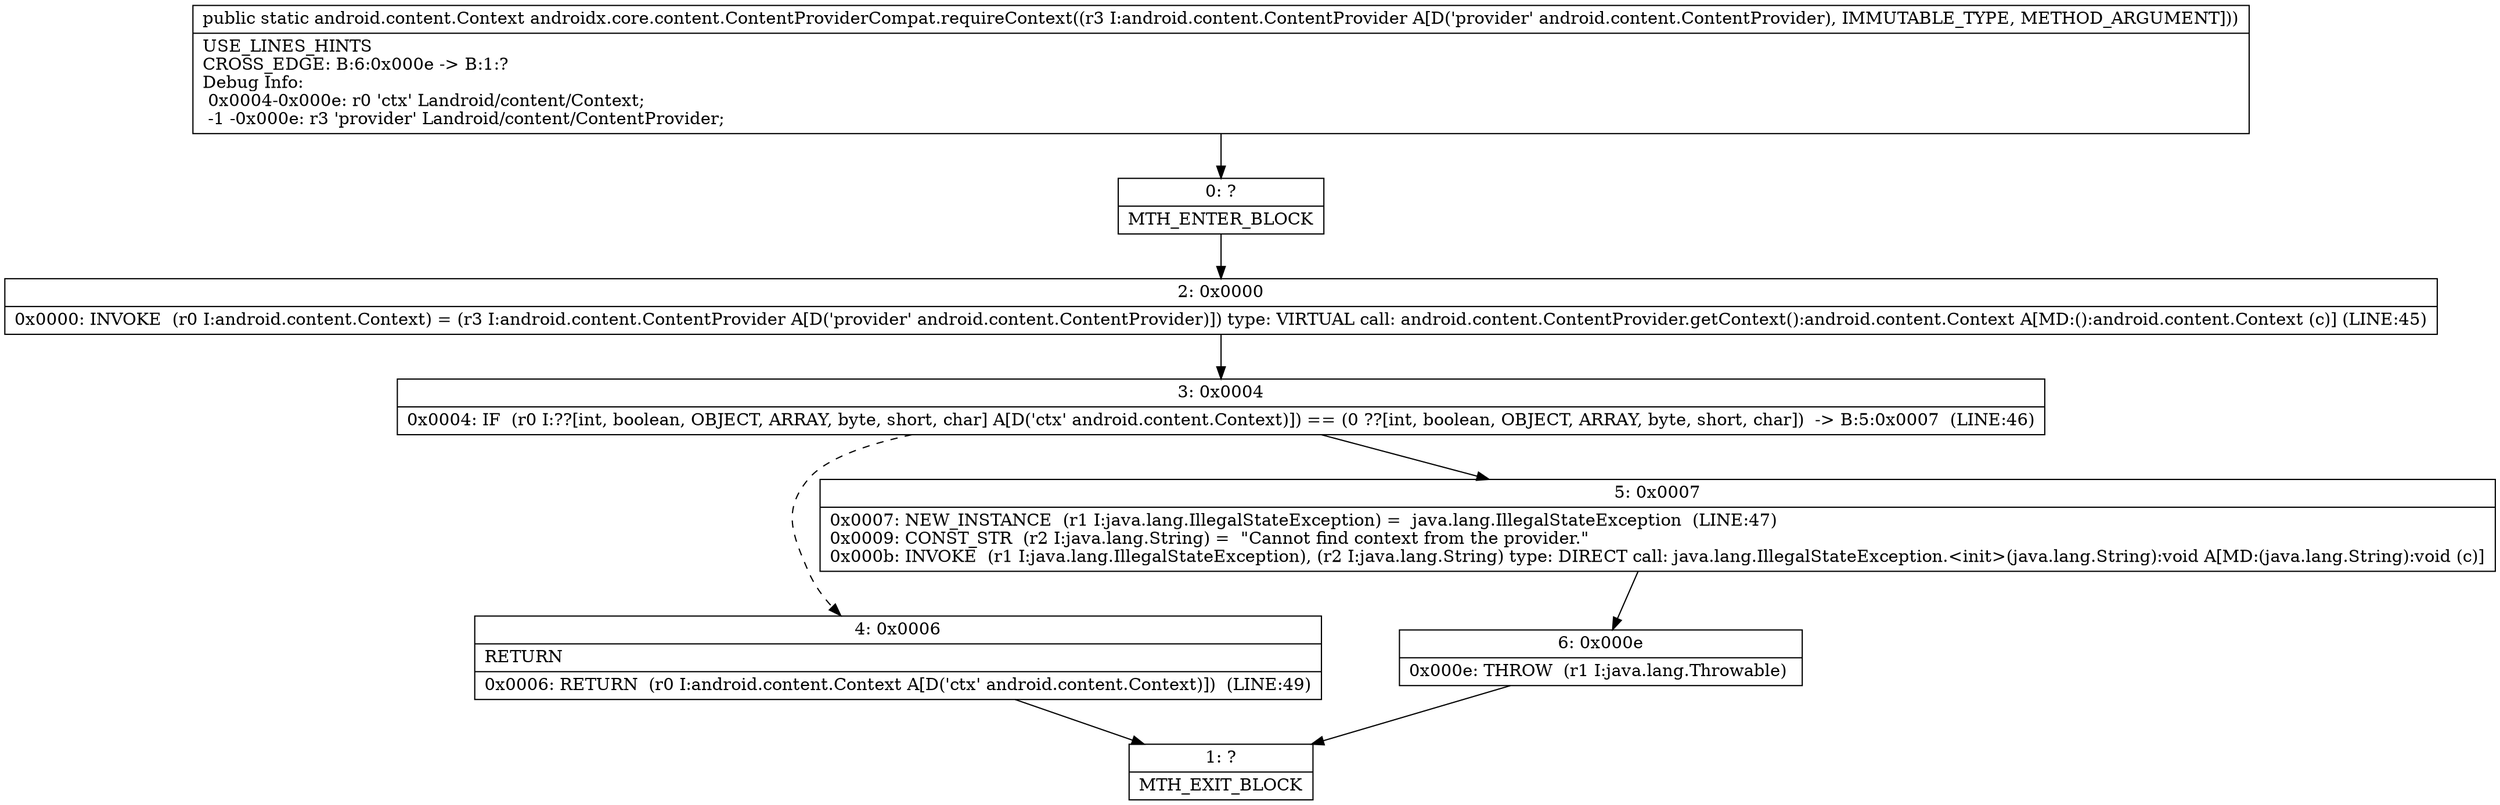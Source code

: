 digraph "CFG forandroidx.core.content.ContentProviderCompat.requireContext(Landroid\/content\/ContentProvider;)Landroid\/content\/Context;" {
Node_0 [shape=record,label="{0\:\ ?|MTH_ENTER_BLOCK\l}"];
Node_2 [shape=record,label="{2\:\ 0x0000|0x0000: INVOKE  (r0 I:android.content.Context) = (r3 I:android.content.ContentProvider A[D('provider' android.content.ContentProvider)]) type: VIRTUAL call: android.content.ContentProvider.getContext():android.content.Context A[MD:():android.content.Context (c)] (LINE:45)\l}"];
Node_3 [shape=record,label="{3\:\ 0x0004|0x0004: IF  (r0 I:??[int, boolean, OBJECT, ARRAY, byte, short, char] A[D('ctx' android.content.Context)]) == (0 ??[int, boolean, OBJECT, ARRAY, byte, short, char])  \-\> B:5:0x0007  (LINE:46)\l}"];
Node_4 [shape=record,label="{4\:\ 0x0006|RETURN\l|0x0006: RETURN  (r0 I:android.content.Context A[D('ctx' android.content.Context)])  (LINE:49)\l}"];
Node_1 [shape=record,label="{1\:\ ?|MTH_EXIT_BLOCK\l}"];
Node_5 [shape=record,label="{5\:\ 0x0007|0x0007: NEW_INSTANCE  (r1 I:java.lang.IllegalStateException) =  java.lang.IllegalStateException  (LINE:47)\l0x0009: CONST_STR  (r2 I:java.lang.String) =  \"Cannot find context from the provider.\" \l0x000b: INVOKE  (r1 I:java.lang.IllegalStateException), (r2 I:java.lang.String) type: DIRECT call: java.lang.IllegalStateException.\<init\>(java.lang.String):void A[MD:(java.lang.String):void (c)]\l}"];
Node_6 [shape=record,label="{6\:\ 0x000e|0x000e: THROW  (r1 I:java.lang.Throwable) \l}"];
MethodNode[shape=record,label="{public static android.content.Context androidx.core.content.ContentProviderCompat.requireContext((r3 I:android.content.ContentProvider A[D('provider' android.content.ContentProvider), IMMUTABLE_TYPE, METHOD_ARGUMENT]))  | USE_LINES_HINTS\lCROSS_EDGE: B:6:0x000e \-\> B:1:?\lDebug Info:\l  0x0004\-0x000e: r0 'ctx' Landroid\/content\/Context;\l  \-1 \-0x000e: r3 'provider' Landroid\/content\/ContentProvider;\l}"];
MethodNode -> Node_0;Node_0 -> Node_2;
Node_2 -> Node_3;
Node_3 -> Node_4[style=dashed];
Node_3 -> Node_5;
Node_4 -> Node_1;
Node_5 -> Node_6;
Node_6 -> Node_1;
}

